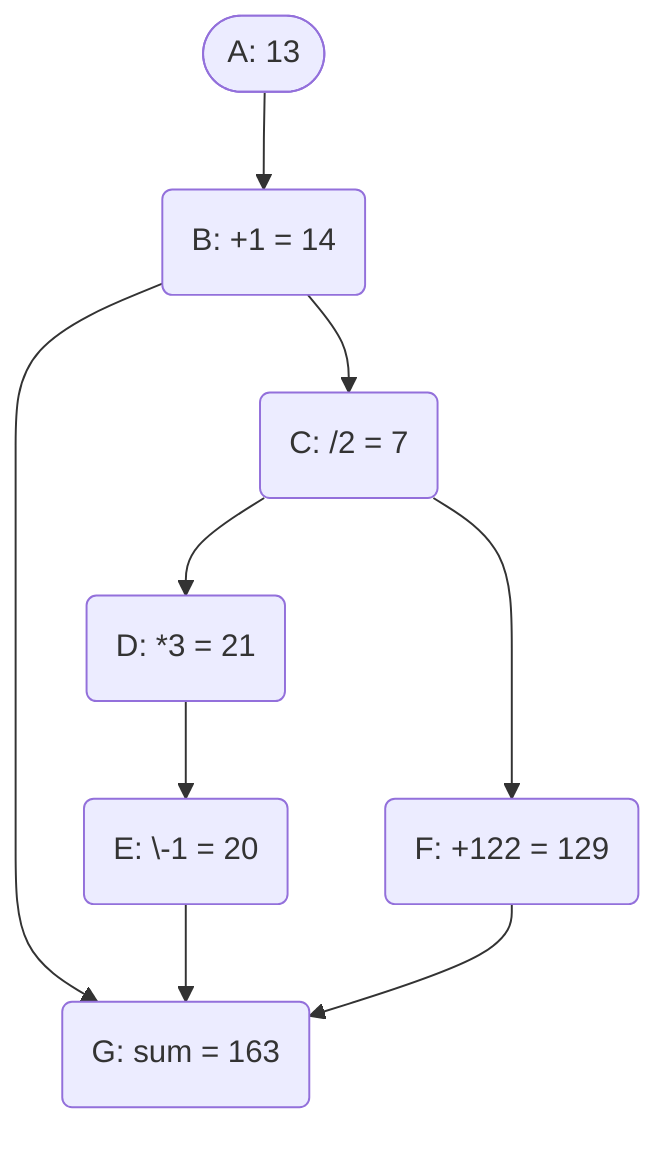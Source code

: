 graph TD;
    A([A: 13])-->B;
    B(B: +1 = 14)-->C;
    B-->G;
    C(C: /2 = 7)-->D;
    C-->F;
    D(D: *3 = 21)-->E;
    E(E: \-1 = 20)-->G;
    F(F: +122 = 129)-->G;
    G(G: sum = 163);